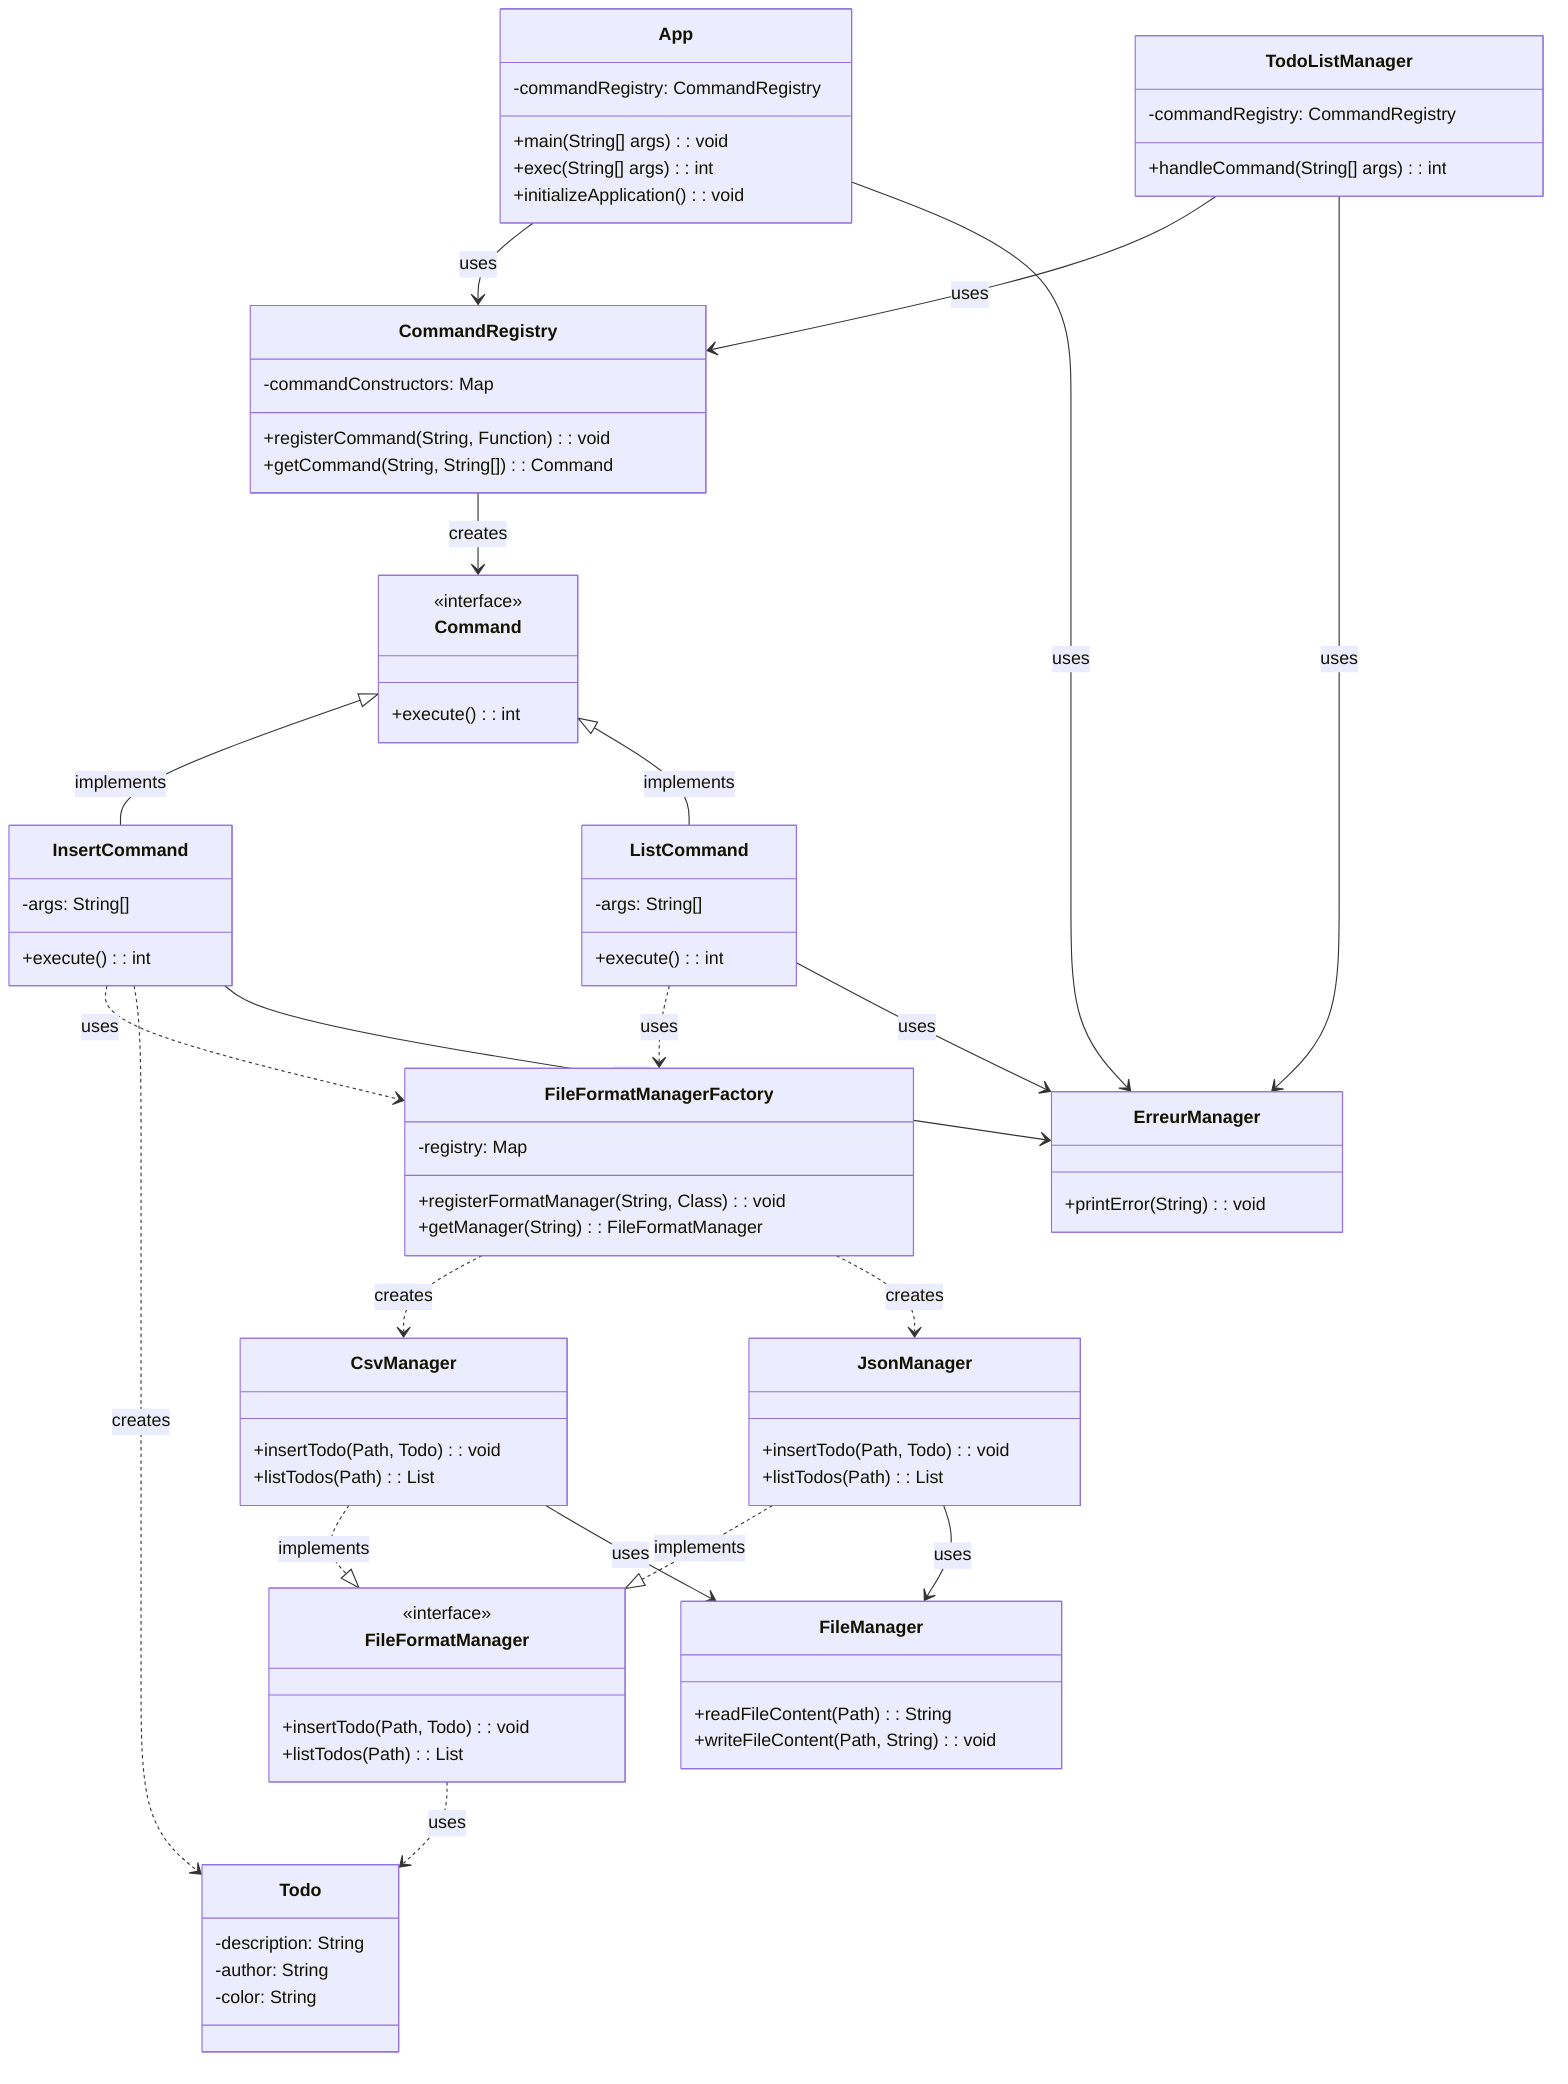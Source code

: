 classDiagram
    class App {
        -commandRegistry: CommandRegistry
        +main(String[] args): void
        +exec(String[] args): int
        +initializeApplication(): void
    }
    class CommandRegistry {
        -commandConstructors: Map
        +registerCommand(String, Function): void
        +getCommand(String, String[]): Command
    }
    class Command {
        <<interface>>
        +execute(): int
    }
    class InsertCommand {
        -args: String[]
        +execute(): int
    }
    class ListCommand {
        -args: String[]
        +execute(): int
    }
    class TodoListManager {
        -commandRegistry: CommandRegistry
        +handleCommand(String[] args): int
    }
    class FileFormatManager {
        <<interface>>
        +insertTodo(Path, Todo): void
        +listTodos(Path): List
    }
    class CsvManager {
        +insertTodo(Path, Todo): void
        +listTodos(Path): List
    }
    class JsonManager {
        +insertTodo(Path, Todo): void
        +listTodos(Path): List
    }
    class FileFormatManagerFactory {
        -registry: Map
        +registerFormatManager(String, Class): void
        +getManager(String): FileFormatManager
    }
    class FileManager {
        +readFileContent(Path): String
        +writeFileContent(Path, String): void
    }
    class ErreurManager {
        +printError(String): void
    }
    class Todo {
        -description: String
        -author: String
        -color: String
    }

    App --> CommandRegistry : uses
    CommandRegistry --> Command : creates
    Command <|-- InsertCommand : implements
    Command <|-- ListCommand : implements
    InsertCommand ..> FileFormatManagerFactory : uses
    ListCommand ..> FileFormatManagerFactory : uses
    FileFormatManagerFactory ..> CsvManager : creates
    FileFormatManagerFactory ..> JsonManager : creates
    CsvManager ..|> FileFormatManager : implements
    JsonManager ..|> FileFormatManager : implements
    FileFormatManager ..> Todo : uses
    InsertCommand ..> Todo : creates
    TodoListManager --> CommandRegistry : uses
    CsvManager --> FileManager : uses
    JsonManager --> FileManager : uses
    App --> ErreurManager : uses
    InsertCommand --> ErreurManager : uses
    ListCommand --> ErreurManager : uses
    TodoListManager --> ErreurManager : uses